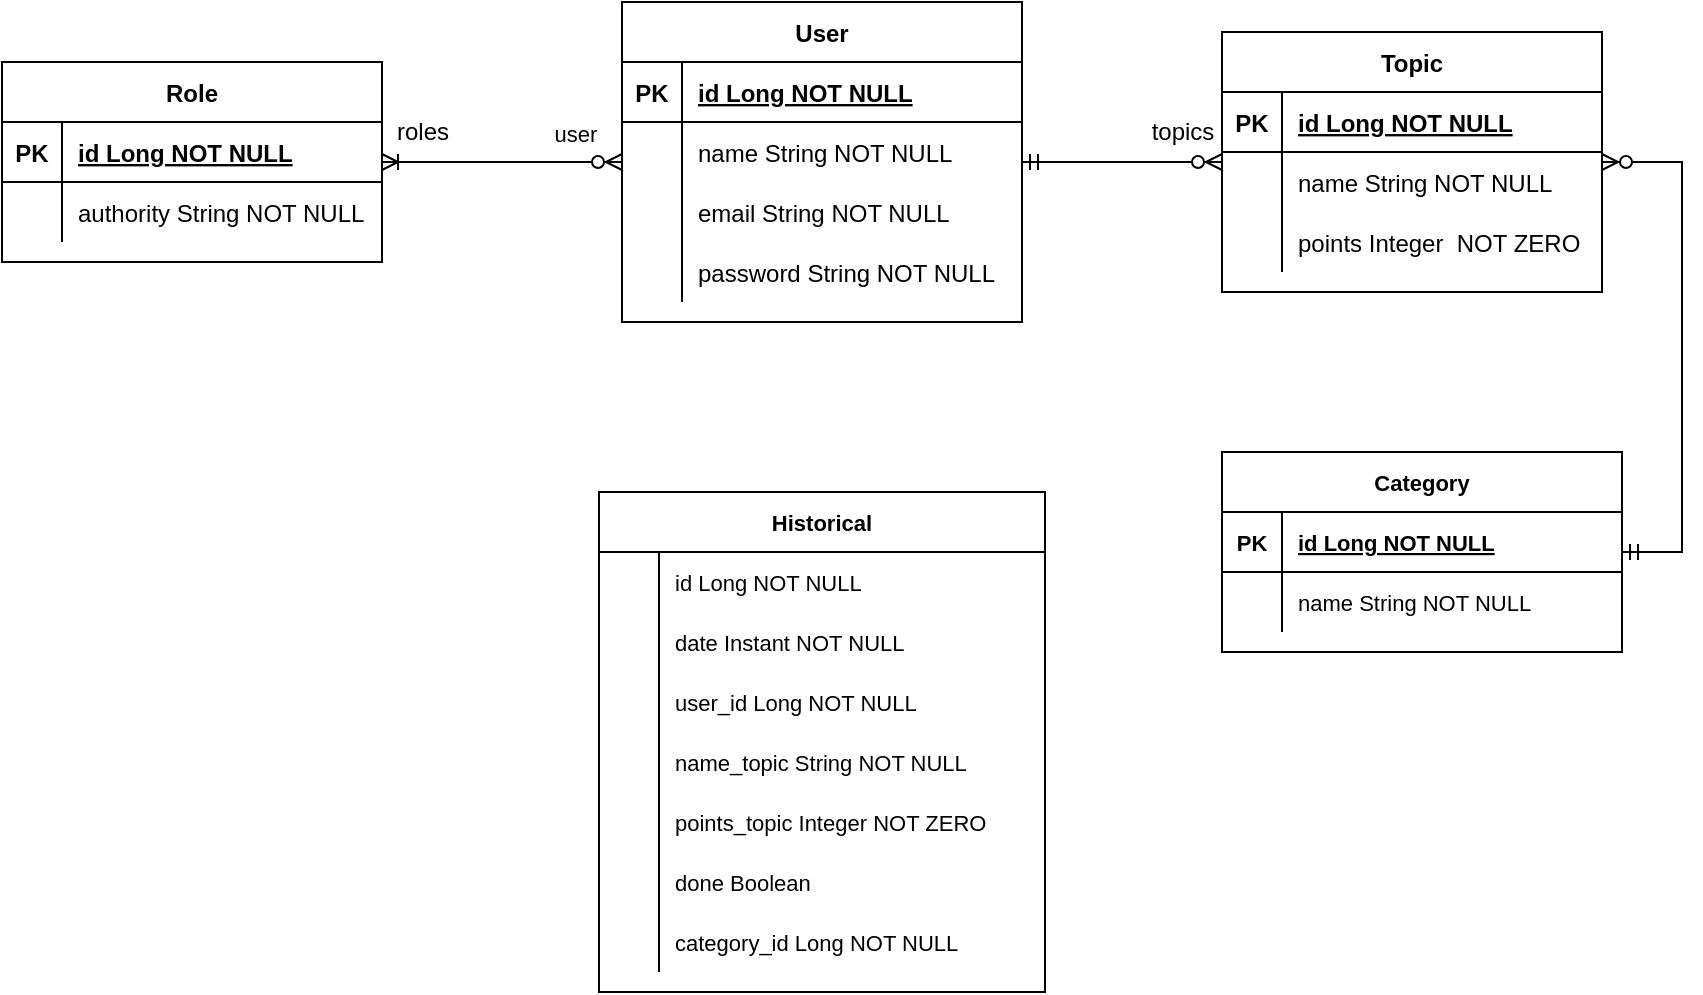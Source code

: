<mxfile version="16.5.2" type="github">
  <diagram id="R2lEEEUBdFMjLlhIrx00" name="Page-1">
    <mxGraphModel dx="2032" dy="764" grid="1" gridSize="10" guides="1" tooltips="1" connect="1" arrows="1" fold="1" page="1" pageScale="1" pageWidth="850" pageHeight="1100" math="0" shadow="0" extFonts="Permanent Marker^https://fonts.googleapis.com/css?family=Permanent+Marker">
      <root>
        <mxCell id="0" />
        <mxCell id="1" parent="0" />
        <mxCell id="WR3zhLN6hzduj6mFz-9F-2" value="User" style="shape=table;startSize=30;container=1;collapsible=1;childLayout=tableLayout;fixedRows=1;rowLines=0;fontStyle=1;align=center;resizeLast=1;" parent="1" vertex="1">
          <mxGeometry x="150" y="285" width="200" height="160" as="geometry" />
        </mxCell>
        <mxCell id="WR3zhLN6hzduj6mFz-9F-3" value="" style="shape=tableRow;horizontal=0;startSize=0;swimlaneHead=0;swimlaneBody=0;fillColor=none;collapsible=0;dropTarget=0;points=[[0,0.5],[1,0.5]];portConstraint=eastwest;top=0;left=0;right=0;bottom=1;" parent="WR3zhLN6hzduj6mFz-9F-2" vertex="1">
          <mxGeometry y="30" width="200" height="30" as="geometry" />
        </mxCell>
        <mxCell id="WR3zhLN6hzduj6mFz-9F-4" value="PK" style="shape=partialRectangle;connectable=0;fillColor=none;top=0;left=0;bottom=0;right=0;fontStyle=1;overflow=hidden;" parent="WR3zhLN6hzduj6mFz-9F-3" vertex="1">
          <mxGeometry width="30" height="30" as="geometry">
            <mxRectangle width="30" height="30" as="alternateBounds" />
          </mxGeometry>
        </mxCell>
        <mxCell id="WR3zhLN6hzduj6mFz-9F-5" value="id Long NOT NULL" style="shape=partialRectangle;connectable=0;fillColor=none;top=0;left=0;bottom=0;right=0;align=left;spacingLeft=6;fontStyle=5;overflow=hidden;" parent="WR3zhLN6hzduj6mFz-9F-3" vertex="1">
          <mxGeometry x="30" width="170" height="30" as="geometry">
            <mxRectangle width="170" height="30" as="alternateBounds" />
          </mxGeometry>
        </mxCell>
        <mxCell id="WR3zhLN6hzduj6mFz-9F-6" value="" style="shape=tableRow;horizontal=0;startSize=0;swimlaneHead=0;swimlaneBody=0;fillColor=none;collapsible=0;dropTarget=0;points=[[0,0.5],[1,0.5]];portConstraint=eastwest;top=0;left=0;right=0;bottom=0;" parent="WR3zhLN6hzduj6mFz-9F-2" vertex="1">
          <mxGeometry y="60" width="200" height="30" as="geometry" />
        </mxCell>
        <mxCell id="WR3zhLN6hzduj6mFz-9F-7" value="" style="shape=partialRectangle;connectable=0;fillColor=none;top=0;left=0;bottom=0;right=0;editable=1;overflow=hidden;" parent="WR3zhLN6hzduj6mFz-9F-6" vertex="1">
          <mxGeometry width="30" height="30" as="geometry">
            <mxRectangle width="30" height="30" as="alternateBounds" />
          </mxGeometry>
        </mxCell>
        <mxCell id="WR3zhLN6hzduj6mFz-9F-8" value="name String NOT NULL" style="shape=partialRectangle;connectable=0;fillColor=none;top=0;left=0;bottom=0;right=0;align=left;spacingLeft=6;overflow=hidden;" parent="WR3zhLN6hzduj6mFz-9F-6" vertex="1">
          <mxGeometry x="30" width="170" height="30" as="geometry">
            <mxRectangle width="170" height="30" as="alternateBounds" />
          </mxGeometry>
        </mxCell>
        <mxCell id="WR3zhLN6hzduj6mFz-9F-9" value="" style="shape=tableRow;horizontal=0;startSize=0;swimlaneHead=0;swimlaneBody=0;fillColor=none;collapsible=0;dropTarget=0;points=[[0,0.5],[1,0.5]];portConstraint=eastwest;top=0;left=0;right=0;bottom=0;" parent="WR3zhLN6hzduj6mFz-9F-2" vertex="1">
          <mxGeometry y="90" width="200" height="30" as="geometry" />
        </mxCell>
        <mxCell id="WR3zhLN6hzduj6mFz-9F-10" value="" style="shape=partialRectangle;connectable=0;fillColor=none;top=0;left=0;bottom=0;right=0;editable=1;overflow=hidden;" parent="WR3zhLN6hzduj6mFz-9F-9" vertex="1">
          <mxGeometry width="30" height="30" as="geometry">
            <mxRectangle width="30" height="30" as="alternateBounds" />
          </mxGeometry>
        </mxCell>
        <mxCell id="WR3zhLN6hzduj6mFz-9F-11" value="email String NOT NULL" style="shape=partialRectangle;connectable=0;fillColor=none;top=0;left=0;bottom=0;right=0;align=left;spacingLeft=6;overflow=hidden;" parent="WR3zhLN6hzduj6mFz-9F-9" vertex="1">
          <mxGeometry x="30" width="170" height="30" as="geometry">
            <mxRectangle width="170" height="30" as="alternateBounds" />
          </mxGeometry>
        </mxCell>
        <mxCell id="WR3zhLN6hzduj6mFz-9F-12" value="" style="shape=tableRow;horizontal=0;startSize=0;swimlaneHead=0;swimlaneBody=0;fillColor=none;collapsible=0;dropTarget=0;points=[[0,0.5],[1,0.5]];portConstraint=eastwest;top=0;left=0;right=0;bottom=0;" parent="WR3zhLN6hzduj6mFz-9F-2" vertex="1">
          <mxGeometry y="120" width="200" height="30" as="geometry" />
        </mxCell>
        <mxCell id="WR3zhLN6hzduj6mFz-9F-13" value="" style="shape=partialRectangle;connectable=0;fillColor=none;top=0;left=0;bottom=0;right=0;editable=1;overflow=hidden;" parent="WR3zhLN6hzduj6mFz-9F-12" vertex="1">
          <mxGeometry width="30" height="30" as="geometry">
            <mxRectangle width="30" height="30" as="alternateBounds" />
          </mxGeometry>
        </mxCell>
        <mxCell id="WR3zhLN6hzduj6mFz-9F-14" value="password String NOT NULL" style="shape=partialRectangle;connectable=0;fillColor=none;top=0;left=0;bottom=0;right=0;align=left;spacingLeft=6;overflow=hidden;" parent="WR3zhLN6hzduj6mFz-9F-12" vertex="1">
          <mxGeometry x="30" width="170" height="30" as="geometry">
            <mxRectangle width="170" height="30" as="alternateBounds" />
          </mxGeometry>
        </mxCell>
        <mxCell id="WR3zhLN6hzduj6mFz-9F-18" value="Role" style="shape=table;startSize=30;container=1;collapsible=1;childLayout=tableLayout;fixedRows=1;rowLines=0;fontStyle=1;align=center;resizeLast=1;" parent="1" vertex="1">
          <mxGeometry x="-160" y="315" width="190" height="100" as="geometry" />
        </mxCell>
        <mxCell id="WR3zhLN6hzduj6mFz-9F-19" value="" style="shape=tableRow;horizontal=0;startSize=0;swimlaneHead=0;swimlaneBody=0;fillColor=none;collapsible=0;dropTarget=0;points=[[0,0.5],[1,0.5]];portConstraint=eastwest;top=0;left=0;right=0;bottom=1;" parent="WR3zhLN6hzduj6mFz-9F-18" vertex="1">
          <mxGeometry y="30" width="190" height="30" as="geometry" />
        </mxCell>
        <mxCell id="WR3zhLN6hzduj6mFz-9F-20" value="PK" style="shape=partialRectangle;connectable=0;fillColor=none;top=0;left=0;bottom=0;right=0;fontStyle=1;overflow=hidden;" parent="WR3zhLN6hzduj6mFz-9F-19" vertex="1">
          <mxGeometry width="30" height="30" as="geometry">
            <mxRectangle width="30" height="30" as="alternateBounds" />
          </mxGeometry>
        </mxCell>
        <mxCell id="WR3zhLN6hzduj6mFz-9F-21" value="id Long NOT NULL" style="shape=partialRectangle;connectable=0;fillColor=none;top=0;left=0;bottom=0;right=0;align=left;spacingLeft=6;fontStyle=5;overflow=hidden;" parent="WR3zhLN6hzduj6mFz-9F-19" vertex="1">
          <mxGeometry x="30" width="160" height="30" as="geometry">
            <mxRectangle width="160" height="30" as="alternateBounds" />
          </mxGeometry>
        </mxCell>
        <mxCell id="WR3zhLN6hzduj6mFz-9F-22" value="" style="shape=tableRow;horizontal=0;startSize=0;swimlaneHead=0;swimlaneBody=0;fillColor=none;collapsible=0;dropTarget=0;points=[[0,0.5],[1,0.5]];portConstraint=eastwest;top=0;left=0;right=0;bottom=0;" parent="WR3zhLN6hzduj6mFz-9F-18" vertex="1">
          <mxGeometry y="60" width="190" height="30" as="geometry" />
        </mxCell>
        <mxCell id="WR3zhLN6hzduj6mFz-9F-23" value="" style="shape=partialRectangle;connectable=0;fillColor=none;top=0;left=0;bottom=0;right=0;editable=1;overflow=hidden;" parent="WR3zhLN6hzduj6mFz-9F-22" vertex="1">
          <mxGeometry width="30" height="30" as="geometry">
            <mxRectangle width="30" height="30" as="alternateBounds" />
          </mxGeometry>
        </mxCell>
        <mxCell id="WR3zhLN6hzduj6mFz-9F-24" value="authority String NOT NULL" style="shape=partialRectangle;connectable=0;fillColor=none;top=0;left=0;bottom=0;right=0;align=left;spacingLeft=6;overflow=hidden;" parent="WR3zhLN6hzduj6mFz-9F-22" vertex="1">
          <mxGeometry x="30" width="160" height="30" as="geometry">
            <mxRectangle width="160" height="30" as="alternateBounds" />
          </mxGeometry>
        </mxCell>
        <mxCell id="WR3zhLN6hzduj6mFz-9F-32" value="Topic" style="shape=table;startSize=30;container=1;collapsible=1;childLayout=tableLayout;fixedRows=1;rowLines=0;fontStyle=1;align=center;resizeLast=1;" parent="1" vertex="1">
          <mxGeometry x="450" y="300" width="190" height="130" as="geometry" />
        </mxCell>
        <mxCell id="WR3zhLN6hzduj6mFz-9F-33" value="" style="shape=tableRow;horizontal=0;startSize=0;swimlaneHead=0;swimlaneBody=0;fillColor=none;collapsible=0;dropTarget=0;points=[[0,0.5],[1,0.5]];portConstraint=eastwest;top=0;left=0;right=0;bottom=1;" parent="WR3zhLN6hzduj6mFz-9F-32" vertex="1">
          <mxGeometry y="30" width="190" height="30" as="geometry" />
        </mxCell>
        <mxCell id="WR3zhLN6hzduj6mFz-9F-34" value="PK" style="shape=partialRectangle;connectable=0;fillColor=none;top=0;left=0;bottom=0;right=0;fontStyle=1;overflow=hidden;" parent="WR3zhLN6hzduj6mFz-9F-33" vertex="1">
          <mxGeometry width="30" height="30" as="geometry">
            <mxRectangle width="30" height="30" as="alternateBounds" />
          </mxGeometry>
        </mxCell>
        <mxCell id="WR3zhLN6hzduj6mFz-9F-35" value="id Long NOT NULL" style="shape=partialRectangle;connectable=0;fillColor=none;top=0;left=0;bottom=0;right=0;align=left;spacingLeft=6;fontStyle=5;overflow=hidden;" parent="WR3zhLN6hzduj6mFz-9F-33" vertex="1">
          <mxGeometry x="30" width="160" height="30" as="geometry">
            <mxRectangle width="160" height="30" as="alternateBounds" />
          </mxGeometry>
        </mxCell>
        <mxCell id="WR3zhLN6hzduj6mFz-9F-36" value="" style="shape=tableRow;horizontal=0;startSize=0;swimlaneHead=0;swimlaneBody=0;fillColor=none;collapsible=0;dropTarget=0;points=[[0,0.5],[1,0.5]];portConstraint=eastwest;top=0;left=0;right=0;bottom=0;" parent="WR3zhLN6hzduj6mFz-9F-32" vertex="1">
          <mxGeometry y="60" width="190" height="30" as="geometry" />
        </mxCell>
        <mxCell id="WR3zhLN6hzduj6mFz-9F-37" value="" style="shape=partialRectangle;connectable=0;fillColor=none;top=0;left=0;bottom=0;right=0;editable=1;overflow=hidden;" parent="WR3zhLN6hzduj6mFz-9F-36" vertex="1">
          <mxGeometry width="30" height="30" as="geometry">
            <mxRectangle width="30" height="30" as="alternateBounds" />
          </mxGeometry>
        </mxCell>
        <mxCell id="WR3zhLN6hzduj6mFz-9F-38" value="name String NOT NULL" style="shape=partialRectangle;connectable=0;fillColor=none;top=0;left=0;bottom=0;right=0;align=left;spacingLeft=6;overflow=hidden;" parent="WR3zhLN6hzduj6mFz-9F-36" vertex="1">
          <mxGeometry x="30" width="160" height="30" as="geometry">
            <mxRectangle width="160" height="30" as="alternateBounds" />
          </mxGeometry>
        </mxCell>
        <mxCell id="WR3zhLN6hzduj6mFz-9F-39" value="" style="shape=tableRow;horizontal=0;startSize=0;swimlaneHead=0;swimlaneBody=0;fillColor=none;collapsible=0;dropTarget=0;points=[[0,0.5],[1,0.5]];portConstraint=eastwest;top=0;left=0;right=0;bottom=0;" parent="WR3zhLN6hzduj6mFz-9F-32" vertex="1">
          <mxGeometry y="90" width="190" height="30" as="geometry" />
        </mxCell>
        <mxCell id="WR3zhLN6hzduj6mFz-9F-40" value="" style="shape=partialRectangle;connectable=0;fillColor=none;top=0;left=0;bottom=0;right=0;editable=1;overflow=hidden;" parent="WR3zhLN6hzduj6mFz-9F-39" vertex="1">
          <mxGeometry width="30" height="30" as="geometry">
            <mxRectangle width="30" height="30" as="alternateBounds" />
          </mxGeometry>
        </mxCell>
        <mxCell id="WR3zhLN6hzduj6mFz-9F-41" value="points Integer  NOT ZERO" style="shape=partialRectangle;connectable=0;fillColor=none;top=0;left=0;bottom=0;right=0;align=left;spacingLeft=6;overflow=hidden;" parent="WR3zhLN6hzduj6mFz-9F-39" vertex="1">
          <mxGeometry x="30" width="160" height="30" as="geometry">
            <mxRectangle width="160" height="30" as="alternateBounds" />
          </mxGeometry>
        </mxCell>
        <mxCell id="WR3zhLN6hzduj6mFz-9F-45" value="topics" style="edgeStyle=entityRelationEdgeStyle;fontSize=12;html=1;endArrow=ERzeroToMany;startArrow=ERmandOne;rounded=0;labelBorderColor=none;" parent="1" source="WR3zhLN6hzduj6mFz-9F-2" target="WR3zhLN6hzduj6mFz-9F-32" edge="1">
          <mxGeometry x="0.6" y="15" width="100" height="100" relative="1" as="geometry">
            <mxPoint x="470" y="370" as="sourcePoint" />
            <mxPoint x="570" y="270" as="targetPoint" />
            <mxPoint as="offset" />
          </mxGeometry>
        </mxCell>
        <mxCell id="WR3zhLN6hzduj6mFz-9F-46" value="roles" style="edgeStyle=entityRelationEdgeStyle;fontSize=12;html=1;endArrow=ERoneToMany;startArrow=ERzeroToMany;rounded=0;labelBorderColor=none;" parent="1" source="WR3zhLN6hzduj6mFz-9F-2" target="WR3zhLN6hzduj6mFz-9F-18" edge="1">
          <mxGeometry x="0.667" y="-15" width="100" height="100" relative="1" as="geometry">
            <mxPoint x="200" y="370" as="sourcePoint" />
            <mxPoint x="300" y="270" as="targetPoint" />
            <mxPoint as="offset" />
          </mxGeometry>
        </mxCell>
        <mxCell id="WR3zhLN6hzduj6mFz-9F-48" value="user" style="text;html=1;strokeColor=none;fillColor=none;align=center;verticalAlign=middle;whiteSpace=wrap;rounded=0;fontSize=11;" parent="1" vertex="1">
          <mxGeometry x="97" y="336" width="60" height="30" as="geometry" />
        </mxCell>
        <mxCell id="WR3zhLN6hzduj6mFz-9F-50" value="Category" style="shape=table;startSize=30;container=1;collapsible=1;childLayout=tableLayout;fixedRows=1;rowLines=0;fontStyle=1;align=center;resizeLast=1;fontSize=11;" parent="1" vertex="1">
          <mxGeometry x="450" y="510" width="200" height="100" as="geometry" />
        </mxCell>
        <mxCell id="WR3zhLN6hzduj6mFz-9F-51" value="" style="shape=tableRow;horizontal=0;startSize=0;swimlaneHead=0;swimlaneBody=0;fillColor=none;collapsible=0;dropTarget=0;points=[[0,0.5],[1,0.5]];portConstraint=eastwest;top=0;left=0;right=0;bottom=1;fontSize=11;" parent="WR3zhLN6hzduj6mFz-9F-50" vertex="1">
          <mxGeometry y="30" width="200" height="30" as="geometry" />
        </mxCell>
        <mxCell id="WR3zhLN6hzduj6mFz-9F-52" value="PK" style="shape=partialRectangle;connectable=0;fillColor=none;top=0;left=0;bottom=0;right=0;fontStyle=1;overflow=hidden;fontSize=11;" parent="WR3zhLN6hzduj6mFz-9F-51" vertex="1">
          <mxGeometry width="30" height="30" as="geometry">
            <mxRectangle width="30" height="30" as="alternateBounds" />
          </mxGeometry>
        </mxCell>
        <mxCell id="WR3zhLN6hzduj6mFz-9F-53" value="id Long NOT NULL" style="shape=partialRectangle;connectable=0;fillColor=none;top=0;left=0;bottom=0;right=0;align=left;spacingLeft=6;fontStyle=5;overflow=hidden;fontSize=11;" parent="WR3zhLN6hzduj6mFz-9F-51" vertex="1">
          <mxGeometry x="30" width="170" height="30" as="geometry">
            <mxRectangle width="170" height="30" as="alternateBounds" />
          </mxGeometry>
        </mxCell>
        <mxCell id="WR3zhLN6hzduj6mFz-9F-54" value="" style="shape=tableRow;horizontal=0;startSize=0;swimlaneHead=0;swimlaneBody=0;fillColor=none;collapsible=0;dropTarget=0;points=[[0,0.5],[1,0.5]];portConstraint=eastwest;top=0;left=0;right=0;bottom=0;fontSize=11;" parent="WR3zhLN6hzduj6mFz-9F-50" vertex="1">
          <mxGeometry y="60" width="200" height="30" as="geometry" />
        </mxCell>
        <mxCell id="WR3zhLN6hzduj6mFz-9F-55" value="" style="shape=partialRectangle;connectable=0;fillColor=none;top=0;left=0;bottom=0;right=0;editable=1;overflow=hidden;fontSize=11;" parent="WR3zhLN6hzduj6mFz-9F-54" vertex="1">
          <mxGeometry width="30" height="30" as="geometry">
            <mxRectangle width="30" height="30" as="alternateBounds" />
          </mxGeometry>
        </mxCell>
        <mxCell id="WR3zhLN6hzduj6mFz-9F-56" value="name String NOT NULL" style="shape=partialRectangle;connectable=0;fillColor=none;top=0;left=0;bottom=0;right=0;align=left;spacingLeft=6;overflow=hidden;fontSize=11;" parent="WR3zhLN6hzduj6mFz-9F-54" vertex="1">
          <mxGeometry x="30" width="170" height="30" as="geometry">
            <mxRectangle width="170" height="30" as="alternateBounds" />
          </mxGeometry>
        </mxCell>
        <mxCell id="WR3zhLN6hzduj6mFz-9F-64" value="" style="edgeStyle=entityRelationEdgeStyle;fontSize=12;html=1;endArrow=ERzeroToMany;startArrow=ERmandOne;rounded=0;labelBorderColor=none;" parent="1" source="WR3zhLN6hzduj6mFz-9F-50" target="WR3zhLN6hzduj6mFz-9F-32" edge="1">
          <mxGeometry width="100" height="100" relative="1" as="geometry">
            <mxPoint x="540" y="150" as="sourcePoint" />
            <mxPoint x="550" y="270" as="targetPoint" />
          </mxGeometry>
        </mxCell>
        <mxCell id="WR3zhLN6hzduj6mFz-9F-65" value="Historical" style="shape=table;startSize=30;container=1;collapsible=1;childLayout=tableLayout;fixedRows=1;rowLines=0;fontStyle=1;align=center;resizeLast=1;fontSize=11;" parent="1" vertex="1">
          <mxGeometry x="138.5" y="530" width="223" height="250" as="geometry" />
        </mxCell>
        <mxCell id="du2O7JPq6-ePLrsDO7d_-4" style="shape=tableRow;horizontal=0;startSize=0;swimlaneHead=0;swimlaneBody=0;fillColor=none;collapsible=0;dropTarget=0;points=[[0,0.5],[1,0.5]];portConstraint=eastwest;top=0;left=0;right=0;bottom=0;fontSize=11;" vertex="1" parent="WR3zhLN6hzduj6mFz-9F-65">
          <mxGeometry y="30" width="223" height="30" as="geometry" />
        </mxCell>
        <mxCell id="du2O7JPq6-ePLrsDO7d_-5" style="shape=partialRectangle;connectable=0;fillColor=none;top=0;left=0;bottom=0;right=0;editable=1;overflow=hidden;fontSize=11;" vertex="1" parent="du2O7JPq6-ePLrsDO7d_-4">
          <mxGeometry width="30" height="30" as="geometry">
            <mxRectangle width="30" height="30" as="alternateBounds" />
          </mxGeometry>
        </mxCell>
        <mxCell id="du2O7JPq6-ePLrsDO7d_-6" value="id Long NOT NULL" style="shape=partialRectangle;connectable=0;fillColor=none;top=0;left=0;bottom=0;right=0;align=left;spacingLeft=6;overflow=hidden;fontSize=11;" vertex="1" parent="du2O7JPq6-ePLrsDO7d_-4">
          <mxGeometry x="30" width="193" height="30" as="geometry">
            <mxRectangle width="193" height="30" as="alternateBounds" />
          </mxGeometry>
        </mxCell>
        <mxCell id="WR3zhLN6hzduj6mFz-9F-69" value="" style="shape=tableRow;horizontal=0;startSize=0;swimlaneHead=0;swimlaneBody=0;fillColor=none;collapsible=0;dropTarget=0;points=[[0,0.5],[1,0.5]];portConstraint=eastwest;top=0;left=0;right=0;bottom=0;fontSize=11;" parent="WR3zhLN6hzduj6mFz-9F-65" vertex="1">
          <mxGeometry y="60" width="223" height="30" as="geometry" />
        </mxCell>
        <mxCell id="WR3zhLN6hzduj6mFz-9F-70" value="" style="shape=partialRectangle;connectable=0;fillColor=none;top=0;left=0;bottom=0;right=0;editable=1;overflow=hidden;fontSize=11;" parent="WR3zhLN6hzduj6mFz-9F-69" vertex="1">
          <mxGeometry width="30" height="30" as="geometry">
            <mxRectangle width="30" height="30" as="alternateBounds" />
          </mxGeometry>
        </mxCell>
        <mxCell id="WR3zhLN6hzduj6mFz-9F-71" value="date Instant NOT NULL" style="shape=partialRectangle;connectable=0;fillColor=none;top=0;left=0;bottom=0;right=0;align=left;spacingLeft=6;overflow=hidden;fontSize=11;" parent="WR3zhLN6hzduj6mFz-9F-69" vertex="1">
          <mxGeometry x="30" width="193" height="30" as="geometry">
            <mxRectangle width="193" height="30" as="alternateBounds" />
          </mxGeometry>
        </mxCell>
        <mxCell id="WR3zhLN6hzduj6mFz-9F-72" value="" style="shape=tableRow;horizontal=0;startSize=0;swimlaneHead=0;swimlaneBody=0;fillColor=none;collapsible=0;dropTarget=0;points=[[0,0.5],[1,0.5]];portConstraint=eastwest;top=0;left=0;right=0;bottom=0;fontSize=11;" parent="WR3zhLN6hzduj6mFz-9F-65" vertex="1">
          <mxGeometry y="90" width="223" height="30" as="geometry" />
        </mxCell>
        <mxCell id="WR3zhLN6hzduj6mFz-9F-73" value="" style="shape=partialRectangle;connectable=0;fillColor=none;top=0;left=0;bottom=0;right=0;editable=1;overflow=hidden;fontSize=11;" parent="WR3zhLN6hzduj6mFz-9F-72" vertex="1">
          <mxGeometry width="30" height="30" as="geometry">
            <mxRectangle width="30" height="30" as="alternateBounds" />
          </mxGeometry>
        </mxCell>
        <mxCell id="WR3zhLN6hzduj6mFz-9F-74" value="user_id Long NOT NULL" style="shape=partialRectangle;connectable=0;fillColor=none;top=0;left=0;bottom=0;right=0;align=left;spacingLeft=6;overflow=hidden;fontSize=11;" parent="WR3zhLN6hzduj6mFz-9F-72" vertex="1">
          <mxGeometry x="30" width="193" height="30" as="geometry">
            <mxRectangle width="193" height="30" as="alternateBounds" />
          </mxGeometry>
        </mxCell>
        <mxCell id="WR3zhLN6hzduj6mFz-9F-88" style="shape=tableRow;horizontal=0;startSize=0;swimlaneHead=0;swimlaneBody=0;fillColor=none;collapsible=0;dropTarget=0;points=[[0,0.5],[1,0.5]];portConstraint=eastwest;top=0;left=0;right=0;bottom=0;fontSize=11;" parent="WR3zhLN6hzduj6mFz-9F-65" vertex="1">
          <mxGeometry y="120" width="223" height="30" as="geometry" />
        </mxCell>
        <mxCell id="WR3zhLN6hzduj6mFz-9F-89" style="shape=partialRectangle;connectable=0;fillColor=none;top=0;left=0;bottom=0;right=0;editable=1;overflow=hidden;fontSize=11;" parent="WR3zhLN6hzduj6mFz-9F-88" vertex="1">
          <mxGeometry width="30" height="30" as="geometry">
            <mxRectangle width="30" height="30" as="alternateBounds" />
          </mxGeometry>
        </mxCell>
        <mxCell id="WR3zhLN6hzduj6mFz-9F-90" value="name_topic String NOT NULL " style="shape=partialRectangle;connectable=0;fillColor=none;top=0;left=0;bottom=0;right=0;align=left;spacingLeft=6;overflow=hidden;fontSize=11;" parent="WR3zhLN6hzduj6mFz-9F-88" vertex="1">
          <mxGeometry x="30" width="193" height="30" as="geometry">
            <mxRectangle width="193" height="30" as="alternateBounds" />
          </mxGeometry>
        </mxCell>
        <mxCell id="WR3zhLN6hzduj6mFz-9F-75" value="" style="shape=tableRow;horizontal=0;startSize=0;swimlaneHead=0;swimlaneBody=0;fillColor=none;collapsible=0;dropTarget=0;points=[[0,0.5],[1,0.5]];portConstraint=eastwest;top=0;left=0;right=0;bottom=0;fontSize=11;" parent="WR3zhLN6hzduj6mFz-9F-65" vertex="1">
          <mxGeometry y="150" width="223" height="30" as="geometry" />
        </mxCell>
        <mxCell id="WR3zhLN6hzduj6mFz-9F-76" value="" style="shape=partialRectangle;connectable=0;fillColor=none;top=0;left=0;bottom=0;right=0;editable=1;overflow=hidden;fontSize=11;" parent="WR3zhLN6hzduj6mFz-9F-75" vertex="1">
          <mxGeometry width="30" height="30" as="geometry">
            <mxRectangle width="30" height="30" as="alternateBounds" />
          </mxGeometry>
        </mxCell>
        <mxCell id="WR3zhLN6hzduj6mFz-9F-77" value="points_topic Integer NOT ZERO" style="shape=partialRectangle;connectable=0;fillColor=none;top=0;left=0;bottom=0;right=0;align=left;spacingLeft=6;overflow=hidden;fontSize=11;" parent="WR3zhLN6hzduj6mFz-9F-75" vertex="1">
          <mxGeometry x="30" width="193" height="30" as="geometry">
            <mxRectangle width="193" height="30" as="alternateBounds" />
          </mxGeometry>
        </mxCell>
        <mxCell id="du2O7JPq6-ePLrsDO7d_-1" style="shape=tableRow;horizontal=0;startSize=0;swimlaneHead=0;swimlaneBody=0;fillColor=none;collapsible=0;dropTarget=0;points=[[0,0.5],[1,0.5]];portConstraint=eastwest;top=0;left=0;right=0;bottom=0;fontSize=11;" vertex="1" parent="WR3zhLN6hzduj6mFz-9F-65">
          <mxGeometry y="180" width="223" height="30" as="geometry" />
        </mxCell>
        <mxCell id="du2O7JPq6-ePLrsDO7d_-2" style="shape=partialRectangle;connectable=0;fillColor=none;top=0;left=0;bottom=0;right=0;editable=1;overflow=hidden;fontSize=11;" vertex="1" parent="du2O7JPq6-ePLrsDO7d_-1">
          <mxGeometry width="30" height="30" as="geometry">
            <mxRectangle width="30" height="30" as="alternateBounds" />
          </mxGeometry>
        </mxCell>
        <mxCell id="du2O7JPq6-ePLrsDO7d_-3" value="done Boolean " style="shape=partialRectangle;connectable=0;fillColor=none;top=0;left=0;bottom=0;right=0;align=left;spacingLeft=6;overflow=hidden;fontSize=11;" vertex="1" parent="du2O7JPq6-ePLrsDO7d_-1">
          <mxGeometry x="30" width="193" height="30" as="geometry">
            <mxRectangle width="193" height="30" as="alternateBounds" />
          </mxGeometry>
        </mxCell>
        <mxCell id="WR3zhLN6hzduj6mFz-9F-78" style="shape=tableRow;horizontal=0;startSize=0;swimlaneHead=0;swimlaneBody=0;fillColor=none;collapsible=0;dropTarget=0;points=[[0,0.5],[1,0.5]];portConstraint=eastwest;top=0;left=0;right=0;bottom=0;fontSize=11;" parent="WR3zhLN6hzduj6mFz-9F-65" vertex="1">
          <mxGeometry y="210" width="223" height="30" as="geometry" />
        </mxCell>
        <mxCell id="WR3zhLN6hzduj6mFz-9F-79" style="shape=partialRectangle;connectable=0;fillColor=none;top=0;left=0;bottom=0;right=0;editable=1;overflow=hidden;fontSize=11;" parent="WR3zhLN6hzduj6mFz-9F-78" vertex="1">
          <mxGeometry width="30" height="30" as="geometry">
            <mxRectangle width="30" height="30" as="alternateBounds" />
          </mxGeometry>
        </mxCell>
        <mxCell id="WR3zhLN6hzduj6mFz-9F-80" value="category_id Long NOT NULL " style="shape=partialRectangle;connectable=0;fillColor=none;top=0;left=0;bottom=0;right=0;align=left;spacingLeft=6;overflow=hidden;fontSize=11;" parent="WR3zhLN6hzduj6mFz-9F-78" vertex="1">
          <mxGeometry x="30" width="193" height="30" as="geometry">
            <mxRectangle width="193" height="30" as="alternateBounds" />
          </mxGeometry>
        </mxCell>
      </root>
    </mxGraphModel>
  </diagram>
</mxfile>
